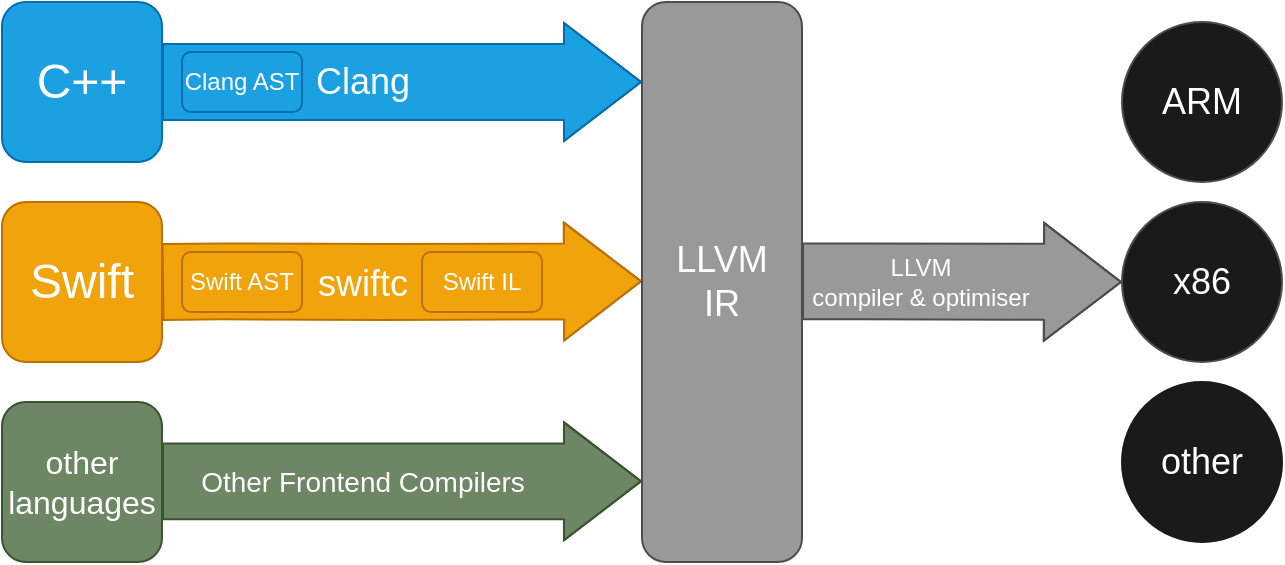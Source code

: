 <mxfile version="14.4.8" type="device"><diagram id="ZMvenkq9WBgujNLyx2vD" name="Page-1"><mxGraphModel dx="1038" dy="532" grid="1" gridSize="10" guides="1" tooltips="1" connect="1" arrows="1" fold="1" page="1" pageScale="1" pageWidth="827" pageHeight="1169" math="0" shadow="0"><root><mxCell id="0"/><mxCell id="1" parent="0"/><mxCell id="1pqzAcUd1AmLWpxoJ_Qo-1" value="&lt;font color=&quot;#ffffff&quot; style=&quot;font-size: 24px&quot;&gt;C++&lt;/font&gt;" style="rounded=1;whiteSpace=wrap;html=1;fillColor=#1ba1e2;strokeColor=#006EAF;fontColor=#ffffff;" parent="1" vertex="1"><mxGeometry x="80" y="120" width="80" height="80" as="geometry"/></mxCell><mxCell id="1pqzAcUd1AmLWpxoJ_Qo-2" value="" style="shape=flexArrow;endArrow=classic;html=1;width=37.931;endSize=12.503;fillColor=#1ba1e2;strokeColor=#006EAF;" parent="1" edge="1" treatAsSingle="0"><mxGeometry width="50" height="50" relative="1" as="geometry"><mxPoint x="160" y="160" as="sourcePoint"/><mxPoint x="400" y="160" as="targetPoint"/><Array as="points"><mxPoint x="190" y="160"/></Array></mxGeometry></mxCell><mxCell id="1pqzAcUd1AmLWpxoJ_Qo-8" value="&lt;font style=&quot;font-size: 18px&quot;&gt;Clang&lt;/font&gt;" style="edgeLabel;html=1;align=center;verticalAlign=middle;resizable=0;points=[];fontColor=#FFFFFF;labelBackgroundColor=none;" parent="1pqzAcUd1AmLWpxoJ_Qo-2" vertex="1" connectable="0"><mxGeometry x="0.041" y="-7" relative="1" as="geometry"><mxPoint x="-24.83" y="-7" as="offset"/></mxGeometry></mxCell><mxCell id="1pqzAcUd1AmLWpxoJ_Qo-9" value="Clang AST" style="rounded=1;whiteSpace=wrap;html=1;labelBackgroundColor=none;fontColor=#ffffff;fillColor=#1ba1e2;strokeColor=#006EAF;" parent="1" vertex="1"><mxGeometry x="170" y="145" width="60" height="30" as="geometry"/></mxCell><mxCell id="1pqzAcUd1AmLWpxoJ_Qo-22" value="&lt;font color=&quot;#ffffff&quot; style=&quot;font-size: 24px&quot;&gt;Swift&lt;/font&gt;" style="rounded=1;whiteSpace=wrap;html=1;fillColor=#f0a30a;strokeColor=#BD7000;fontColor=#ffffff;" parent="1" vertex="1"><mxGeometry x="80" y="220" width="80" height="80" as="geometry"/></mxCell><mxCell id="1pqzAcUd1AmLWpxoJ_Qo-23" value="" style="shape=flexArrow;endArrow=classic;html=1;width=37.931;endSize=12.503;fillColor=#f0a30a;strokeColor=#BD7000;exitX=1;exitY=0.5;exitDx=0;exitDy=0;" parent="1" source="1pqzAcUd1AmLWpxoJ_Qo-22" edge="1" treatAsSingle="0"><mxGeometry width="50" height="50" relative="1" as="geometry"><mxPoint x="160.0" y="259.66" as="sourcePoint"/><mxPoint x="400" y="259.66" as="targetPoint"/><Array as="points"><mxPoint x="190" y="259.66"/><mxPoint x="270" y="260"/></Array></mxGeometry></mxCell><mxCell id="1pqzAcUd1AmLWpxoJ_Qo-24" value="&lt;span style=&quot;font-size: 18px&quot;&gt;swiftc&lt;/span&gt;" style="edgeLabel;html=1;align=center;verticalAlign=middle;resizable=0;points=[];fontColor=#FFFFFF;labelBackgroundColor=none;" parent="1pqzAcUd1AmLWpxoJ_Qo-23" vertex="1" connectable="0"><mxGeometry x="0.041" y="-7" relative="1" as="geometry"><mxPoint x="-24.83" y="-6.66" as="offset"/></mxGeometry></mxCell><mxCell id="1pqzAcUd1AmLWpxoJ_Qo-25" value="Swift AST" style="rounded=1;whiteSpace=wrap;html=1;labelBackgroundColor=none;fontColor=#ffffff;fillColor=#f0a30a;strokeColor=#BD7000;" parent="1" vertex="1"><mxGeometry x="170" y="245" width="60" height="30" as="geometry"/></mxCell><mxCell id="1pqzAcUd1AmLWpxoJ_Qo-26" value="Swift IL" style="rounded=1;whiteSpace=wrap;html=1;labelBackgroundColor=none;fontColor=#ffffff;fillColor=#f0a30a;strokeColor=#BD7000;" parent="1" vertex="1"><mxGeometry x="290" y="245" width="60" height="30" as="geometry"/></mxCell><mxCell id="1pqzAcUd1AmLWpxoJ_Qo-39" value="&lt;font style=&quot;font-size: 16px&quot;&gt;other languages&lt;/font&gt;" style="rounded=1;whiteSpace=wrap;html=1;fillColor=#6d8764;strokeColor=#3A5431;fontColor=#ffffff;" parent="1" vertex="1"><mxGeometry x="80" y="320" width="80" height="80" as="geometry"/></mxCell><mxCell id="1pqzAcUd1AmLWpxoJ_Qo-40" value="" style="shape=flexArrow;endArrow=classic;html=1;width=37.931;endSize=12.503;fillColor=#6d8764;strokeColor=#3A5431;" parent="1" edge="1" treatAsSingle="0"><mxGeometry width="50" height="50" relative="1" as="geometry"><mxPoint x="160.0" y="359.66" as="sourcePoint"/><mxPoint x="400" y="359.66" as="targetPoint"/><Array as="points"><mxPoint x="190" y="359.66"/></Array></mxGeometry></mxCell><mxCell id="1pqzAcUd1AmLWpxoJ_Qo-41" value="&lt;font style=&quot;font-size: 14px&quot;&gt;Other Frontend Compilers&lt;/font&gt;" style="edgeLabel;html=1;align=center;verticalAlign=middle;resizable=0;points=[];fontColor=#FFFFFF;labelBackgroundColor=none;" parent="1pqzAcUd1AmLWpxoJ_Qo-40" vertex="1" connectable="0"><mxGeometry x="0.041" y="-7" relative="1" as="geometry"><mxPoint x="-24.83" y="-7" as="offset"/></mxGeometry></mxCell><mxCell id="1pqzAcUd1AmLWpxoJ_Qo-43" value="&lt;font color=&quot;#ffffff&quot; style=&quot;font-size: 18px&quot;&gt;LLVM &lt;br&gt;IR&lt;/font&gt;" style="rounded=1;whiteSpace=wrap;html=1;labelBackgroundColor=none;fontColor=#ffffff;fillColor=#999999;strokeColor=#4D4D4D;" parent="1" vertex="1"><mxGeometry x="400" y="120" width="80" height="280" as="geometry"/></mxCell><mxCell id="1pqzAcUd1AmLWpxoJ_Qo-44" value="" style="shape=flexArrow;endArrow=classic;html=1;width=37.931;endSize=12.503;fillColor=#999999;strokeColor=#4D4D4D;" parent="1" edge="1" treatAsSingle="0"><mxGeometry width="50" height="50" relative="1" as="geometry"><mxPoint x="480" y="259.66" as="sourcePoint"/><mxPoint x="640" y="260" as="targetPoint"/><Array as="points"><mxPoint x="510.0" y="259.66"/></Array></mxGeometry></mxCell><mxCell id="1pqzAcUd1AmLWpxoJ_Qo-45" value="&lt;font style=&quot;font-size: 12px&quot;&gt;LLVM &lt;br&gt;compiler &amp;amp; optimiser&lt;/font&gt;" style="edgeLabel;html=1;align=center;verticalAlign=middle;resizable=0;points=[];fontColor=#FFFFFF;labelBackgroundColor=none;" parent="1pqzAcUd1AmLWpxoJ_Qo-44" vertex="1" connectable="0"><mxGeometry x="0.041" y="-7" relative="1" as="geometry"><mxPoint x="-24.83" y="-7" as="offset"/></mxGeometry></mxCell><mxCell id="1pqzAcUd1AmLWpxoJ_Qo-46" value="&lt;font style=&quot;font-size: 18px&quot;&gt;ARM&lt;/font&gt;" style="ellipse;whiteSpace=wrap;html=1;aspect=fixed;labelBackgroundColor=none;strokeColor=#4D4D4D;fontColor=#FFFFFF;fillColor=#1A1A1A;" parent="1" vertex="1"><mxGeometry x="640" y="130" width="80" height="80" as="geometry"/></mxCell><mxCell id="1pqzAcUd1AmLWpxoJ_Qo-47" value="&lt;font style=&quot;font-size: 18px&quot;&gt;x86&lt;/font&gt;" style="ellipse;whiteSpace=wrap;html=1;aspect=fixed;labelBackgroundColor=none;strokeColor=#4D4D4D;fontColor=#FFFFFF;fillColor=#1A1A1A;" parent="1" vertex="1"><mxGeometry x="640" y="220" width="80" height="80" as="geometry"/></mxCell><mxCell id="1pqzAcUd1AmLWpxoJ_Qo-48" value="&lt;font style=&quot;font-size: 18px&quot;&gt;other&lt;/font&gt;" style="ellipse;whiteSpace=wrap;html=1;aspect=fixed;labelBackgroundColor=none;fontColor=#FFFFFF;strokeColor=#1A1A1A;fillColor=#1A1A1A;" parent="1" vertex="1"><mxGeometry x="640" y="310" width="80" height="80" as="geometry"/></mxCell></root></mxGraphModel></diagram></mxfile>